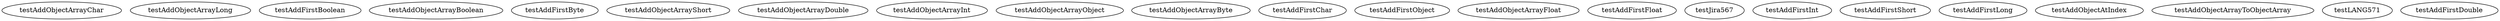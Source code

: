 digraph G {
testAddObjectArrayChar;
testAddObjectArrayLong;
testAddFirstBoolean;
testAddObjectArrayBoolean;
testAddFirstByte;
testAddObjectArrayShort;
testAddObjectArrayDouble;
testAddObjectArrayInt;
testAddObjectArrayObject;
testAddObjectArrayByte;
testAddFirstChar;
testAddFirstObject;
testAddObjectArrayFloat;
testAddFirstFloat;
testJira567;
testAddFirstInt;
testAddFirstShort;
testAddFirstLong;
testAddObjectAtIndex;
testAddObjectArrayToObjectArray;
testLANG571;
testAddFirstDouble;
}